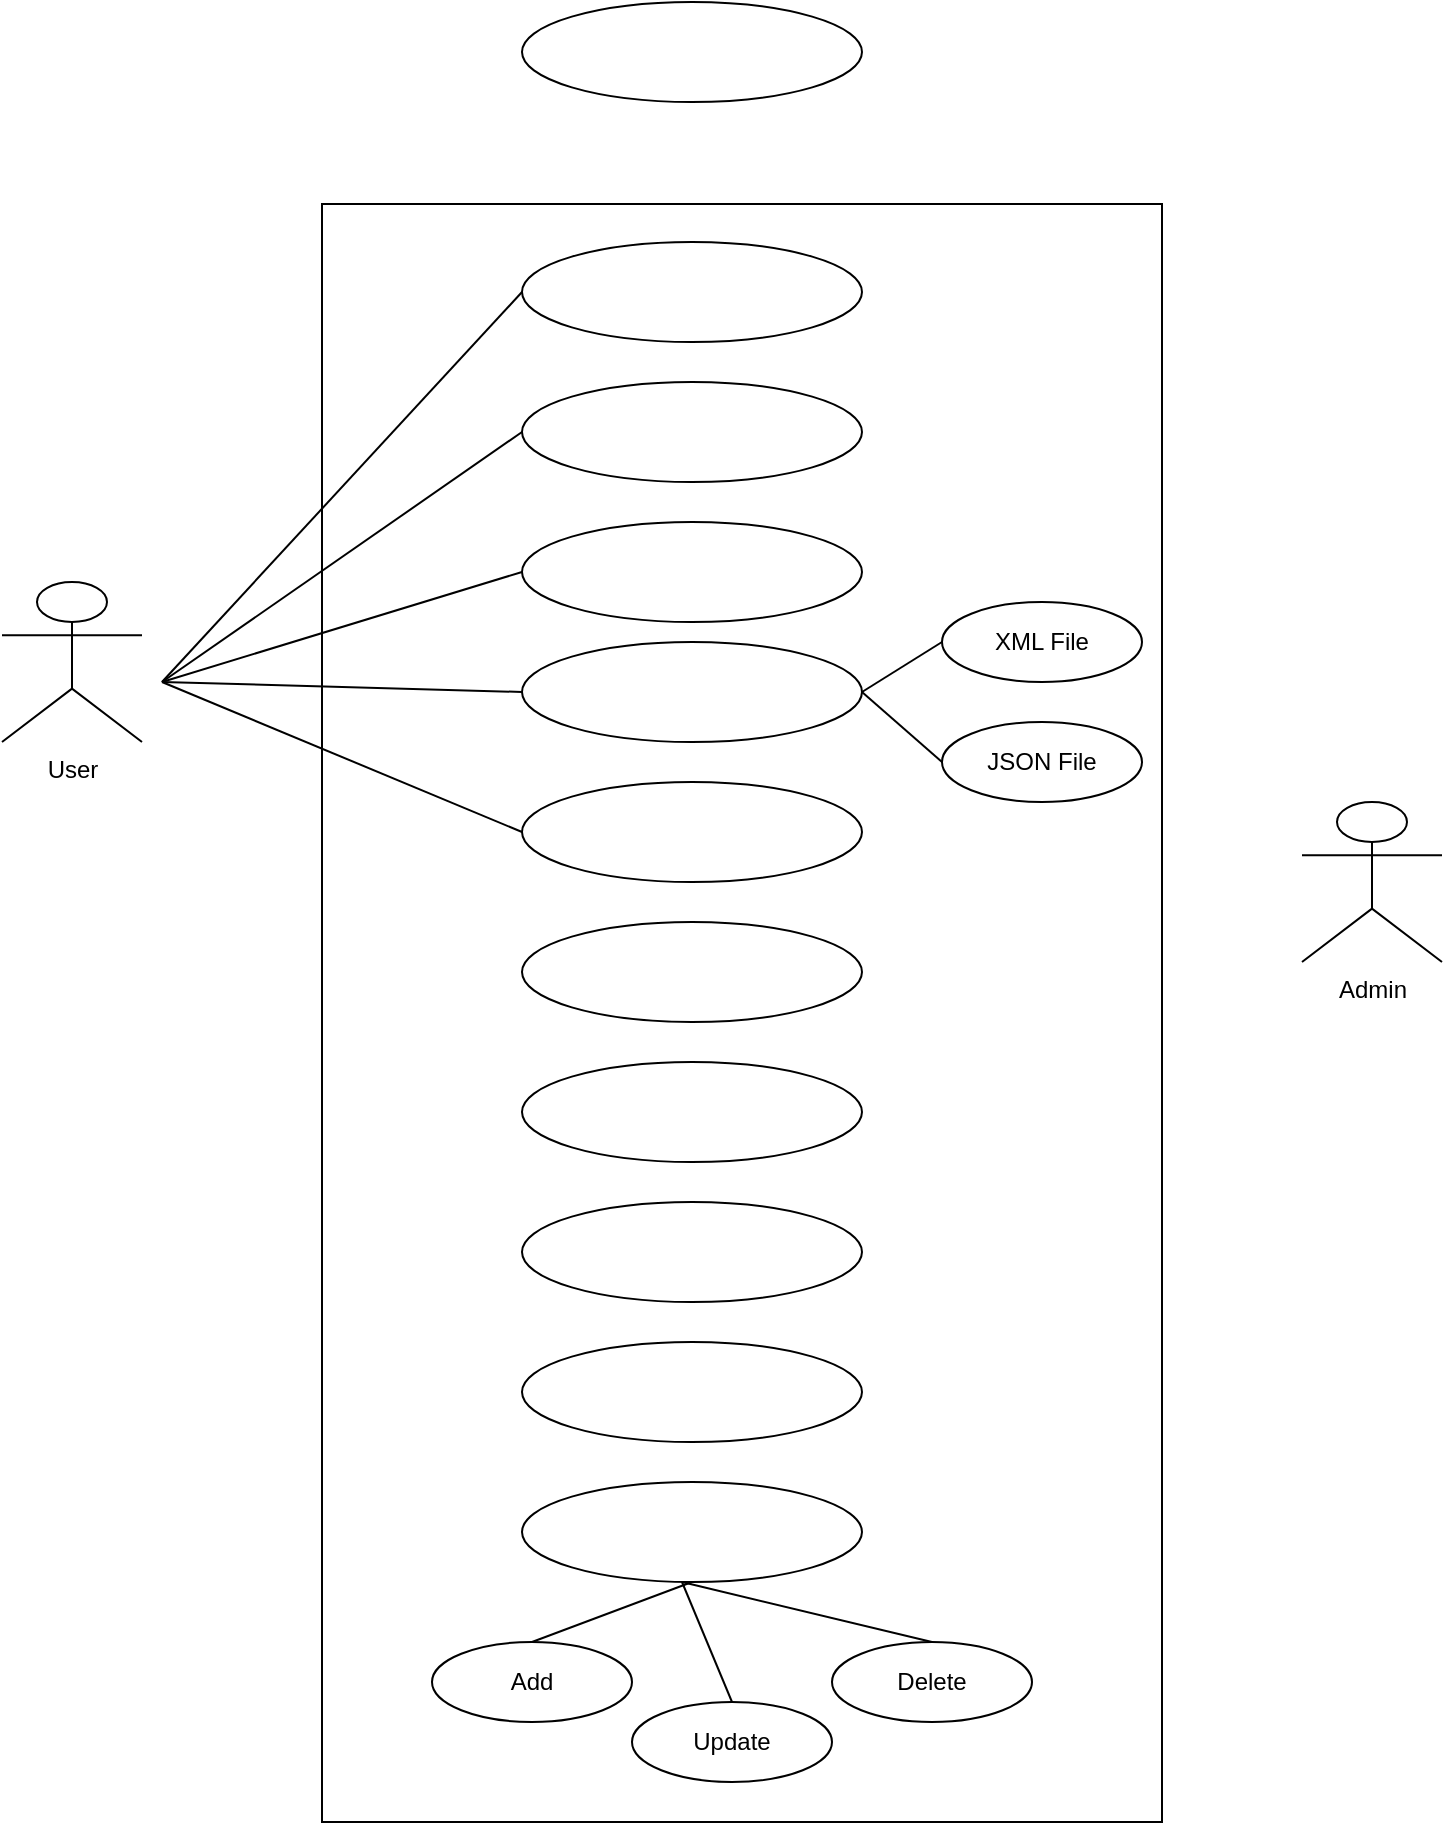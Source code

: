 <mxfile version="23.1.5" type="github">
  <diagram name="Page-1" id="3bf9l7X1eIORgtncd7hq">
    <mxGraphModel dx="1167" dy="670" grid="1" gridSize="10" guides="1" tooltips="1" connect="1" arrows="1" fold="1" page="1" pageScale="1" pageWidth="850" pageHeight="1100" math="0" shadow="0">
      <root>
        <mxCell id="0" />
        <mxCell id="1" parent="0" />
        <mxCell id="Alab3CcUGqRtzcivUk8b-47" value="" style="rounded=0;whiteSpace=wrap;html=1;" vertex="1" parent="1">
          <mxGeometry x="220" y="231" width="420" height="809" as="geometry" />
        </mxCell>
        <mxCell id="Alab3CcUGqRtzcivUk8b-1" value="User" style="shape=umlActor;verticalLabelPosition=bottom;verticalAlign=top;html=1;outlineConnect=0;" vertex="1" parent="1">
          <mxGeometry x="60" y="420" width="70" height="80" as="geometry" />
        </mxCell>
        <mxCell id="Alab3CcUGqRtzcivUk8b-4" value="" style="ellipse;whiteSpace=wrap;html=1;" vertex="1" parent="1">
          <mxGeometry x="320" y="130" width="170" height="50" as="geometry" />
        </mxCell>
        <mxCell id="Alab3CcUGqRtzcivUk8b-38" value="" style="ellipse;whiteSpace=wrap;html=1;" vertex="1" parent="1">
          <mxGeometry x="320" y="250" width="170" height="50" as="geometry" />
        </mxCell>
        <mxCell id="Alab3CcUGqRtzcivUk8b-39" value="" style="ellipse;whiteSpace=wrap;html=1;" vertex="1" parent="1">
          <mxGeometry x="320" y="320" width="170" height="50" as="geometry" />
        </mxCell>
        <mxCell id="Alab3CcUGqRtzcivUk8b-40" value="" style="ellipse;whiteSpace=wrap;html=1;" vertex="1" parent="1">
          <mxGeometry x="320" y="390" width="170" height="50" as="geometry" />
        </mxCell>
        <mxCell id="Alab3CcUGqRtzcivUk8b-41" value="" style="ellipse;whiteSpace=wrap;html=1;" vertex="1" parent="1">
          <mxGeometry x="320" y="450" width="170" height="50" as="geometry" />
        </mxCell>
        <mxCell id="Alab3CcUGqRtzcivUk8b-42" value="" style="ellipse;whiteSpace=wrap;html=1;" vertex="1" parent="1">
          <mxGeometry x="320" y="520" width="170" height="50" as="geometry" />
        </mxCell>
        <mxCell id="Alab3CcUGqRtzcivUk8b-43" value="" style="ellipse;whiteSpace=wrap;html=1;" vertex="1" parent="1">
          <mxGeometry x="320" y="590" width="170" height="50" as="geometry" />
        </mxCell>
        <mxCell id="Alab3CcUGqRtzcivUk8b-44" value="" style="ellipse;whiteSpace=wrap;html=1;" vertex="1" parent="1">
          <mxGeometry x="320" y="660" width="170" height="50" as="geometry" />
        </mxCell>
        <mxCell id="Alab3CcUGqRtzcivUk8b-45" value="" style="ellipse;whiteSpace=wrap;html=1;" vertex="1" parent="1">
          <mxGeometry x="320" y="730" width="170" height="50" as="geometry" />
        </mxCell>
        <mxCell id="Alab3CcUGqRtzcivUk8b-46" value="Admin" style="shape=umlActor;verticalLabelPosition=bottom;verticalAlign=top;html=1;outlineConnect=0;" vertex="1" parent="1">
          <mxGeometry x="710" y="530" width="70" height="80" as="geometry" />
        </mxCell>
        <mxCell id="Alab3CcUGqRtzcivUk8b-48" value="" style="endArrow=none;html=1;rounded=0;entryX=0;entryY=0.5;entryDx=0;entryDy=0;" edge="1" parent="1" target="Alab3CcUGqRtzcivUk8b-38">
          <mxGeometry width="50" height="50" relative="1" as="geometry">
            <mxPoint x="140" y="470" as="sourcePoint" />
            <mxPoint x="270" y="390" as="targetPoint" />
          </mxGeometry>
        </mxCell>
        <mxCell id="Alab3CcUGqRtzcivUk8b-49" value="" style="endArrow=none;html=1;rounded=0;entryX=0;entryY=0.5;entryDx=0;entryDy=0;" edge="1" parent="1" target="Alab3CcUGqRtzcivUk8b-39">
          <mxGeometry width="50" height="50" relative="1" as="geometry">
            <mxPoint x="140" y="470" as="sourcePoint" />
            <mxPoint x="330" y="285" as="targetPoint" />
          </mxGeometry>
        </mxCell>
        <mxCell id="Alab3CcUGqRtzcivUk8b-50" value="" style="endArrow=none;html=1;rounded=0;entryX=0;entryY=0.5;entryDx=0;entryDy=0;" edge="1" parent="1" target="Alab3CcUGqRtzcivUk8b-40">
          <mxGeometry width="50" height="50" relative="1" as="geometry">
            <mxPoint x="140" y="470" as="sourcePoint" />
            <mxPoint x="330" y="355" as="targetPoint" />
          </mxGeometry>
        </mxCell>
        <mxCell id="Alab3CcUGqRtzcivUk8b-51" value="" style="ellipse;whiteSpace=wrap;html=1;" vertex="1" parent="1">
          <mxGeometry x="320" y="800" width="170" height="50" as="geometry" />
        </mxCell>
        <mxCell id="Alab3CcUGqRtzcivUk8b-52" value="" style="ellipse;whiteSpace=wrap;html=1;" vertex="1" parent="1">
          <mxGeometry x="320" y="870" width="170" height="50" as="geometry" />
        </mxCell>
        <mxCell id="Alab3CcUGqRtzcivUk8b-53" value="Add" style="ellipse;whiteSpace=wrap;html=1;" vertex="1" parent="1">
          <mxGeometry x="275" y="950" width="100" height="40" as="geometry" />
        </mxCell>
        <mxCell id="Alab3CcUGqRtzcivUk8b-54" value="Update" style="ellipse;whiteSpace=wrap;html=1;" vertex="1" parent="1">
          <mxGeometry x="375" y="980" width="100" height="40" as="geometry" />
        </mxCell>
        <mxCell id="Alab3CcUGqRtzcivUk8b-55" value="Delete" style="ellipse;whiteSpace=wrap;html=1;" vertex="1" parent="1">
          <mxGeometry x="475" y="950" width="100" height="40" as="geometry" />
        </mxCell>
        <mxCell id="Alab3CcUGqRtzcivUk8b-56" value="" style="endArrow=none;html=1;rounded=0;entryX=0.5;entryY=1;entryDx=0;entryDy=0;" edge="1" parent="1" target="Alab3CcUGqRtzcivUk8b-52">
          <mxGeometry width="50" height="50" relative="1" as="geometry">
            <mxPoint x="325" y="950" as="sourcePoint" />
            <mxPoint x="375" y="900" as="targetPoint" />
            <Array as="points">
              <mxPoint x="325" y="950" />
            </Array>
          </mxGeometry>
        </mxCell>
        <mxCell id="Alab3CcUGqRtzcivUk8b-58" value="" style="endArrow=none;html=1;rounded=0;entryX=0.5;entryY=0;entryDx=0;entryDy=0;" edge="1" parent="1" target="Alab3CcUGqRtzcivUk8b-54">
          <mxGeometry width="50" height="50" relative="1" as="geometry">
            <mxPoint x="400" y="920" as="sourcePoint" />
            <mxPoint x="465" y="930" as="targetPoint" />
            <Array as="points">
              <mxPoint x="400" y="920" />
            </Array>
          </mxGeometry>
        </mxCell>
        <mxCell id="Alab3CcUGqRtzcivUk8b-59" value="" style="endArrow=none;html=1;rounded=0;entryX=0.5;entryY=0;entryDx=0;entryDy=0;" edge="1" parent="1" target="Alab3CcUGqRtzcivUk8b-55">
          <mxGeometry width="50" height="50" relative="1" as="geometry">
            <mxPoint x="400" y="920" as="sourcePoint" />
            <mxPoint x="450" y="870" as="targetPoint" />
          </mxGeometry>
        </mxCell>
        <mxCell id="Alab3CcUGqRtzcivUk8b-60" value="XML File" style="ellipse;whiteSpace=wrap;html=1;" vertex="1" parent="1">
          <mxGeometry x="530" y="430" width="100" height="40" as="geometry" />
        </mxCell>
        <mxCell id="Alab3CcUGqRtzcivUk8b-61" value="JSON File" style="ellipse;whiteSpace=wrap;html=1;" vertex="1" parent="1">
          <mxGeometry x="530" y="490" width="100" height="40" as="geometry" />
        </mxCell>
        <mxCell id="Alab3CcUGqRtzcivUk8b-62" value="" style="endArrow=none;html=1;rounded=0;entryX=0;entryY=0.5;entryDx=0;entryDy=0;exitX=1;exitY=0.5;exitDx=0;exitDy=0;" edge="1" parent="1" source="Alab3CcUGqRtzcivUk8b-41" target="Alab3CcUGqRtzcivUk8b-60">
          <mxGeometry width="50" height="50" relative="1" as="geometry">
            <mxPoint x="400" y="690" as="sourcePoint" />
            <mxPoint x="450" y="640" as="targetPoint" />
          </mxGeometry>
        </mxCell>
        <mxCell id="Alab3CcUGqRtzcivUk8b-63" value="" style="endArrow=none;html=1;rounded=0;entryX=0;entryY=0.5;entryDx=0;entryDy=0;exitX=1;exitY=0.5;exitDx=0;exitDy=0;" edge="1" parent="1" source="Alab3CcUGqRtzcivUk8b-41" target="Alab3CcUGqRtzcivUk8b-61">
          <mxGeometry width="50" height="50" relative="1" as="geometry">
            <mxPoint x="500" y="485" as="sourcePoint" />
            <mxPoint x="540" y="460" as="targetPoint" />
          </mxGeometry>
        </mxCell>
        <mxCell id="Alab3CcUGqRtzcivUk8b-64" value="" style="endArrow=none;html=1;rounded=0;entryX=0;entryY=0.5;entryDx=0;entryDy=0;" edge="1" parent="1" target="Alab3CcUGqRtzcivUk8b-41">
          <mxGeometry width="50" height="50" relative="1" as="geometry">
            <mxPoint x="140" y="470" as="sourcePoint" />
            <mxPoint x="330" y="425" as="targetPoint" />
          </mxGeometry>
        </mxCell>
        <mxCell id="Alab3CcUGqRtzcivUk8b-65" value="" style="endArrow=none;html=1;rounded=0;entryX=0;entryY=0.5;entryDx=0;entryDy=0;" edge="1" parent="1" target="Alab3CcUGqRtzcivUk8b-42">
          <mxGeometry width="50" height="50" relative="1" as="geometry">
            <mxPoint x="140" y="470" as="sourcePoint" />
            <mxPoint x="330" y="485" as="targetPoint" />
          </mxGeometry>
        </mxCell>
      </root>
    </mxGraphModel>
  </diagram>
</mxfile>

